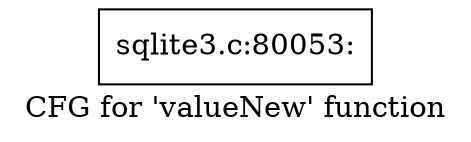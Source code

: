 digraph "CFG for 'valueNew' function" {
	label="CFG for 'valueNew' function";

	Node0x55c0f8827b10 [shape=record,label="{sqlite3.c:80053:}"];
}
